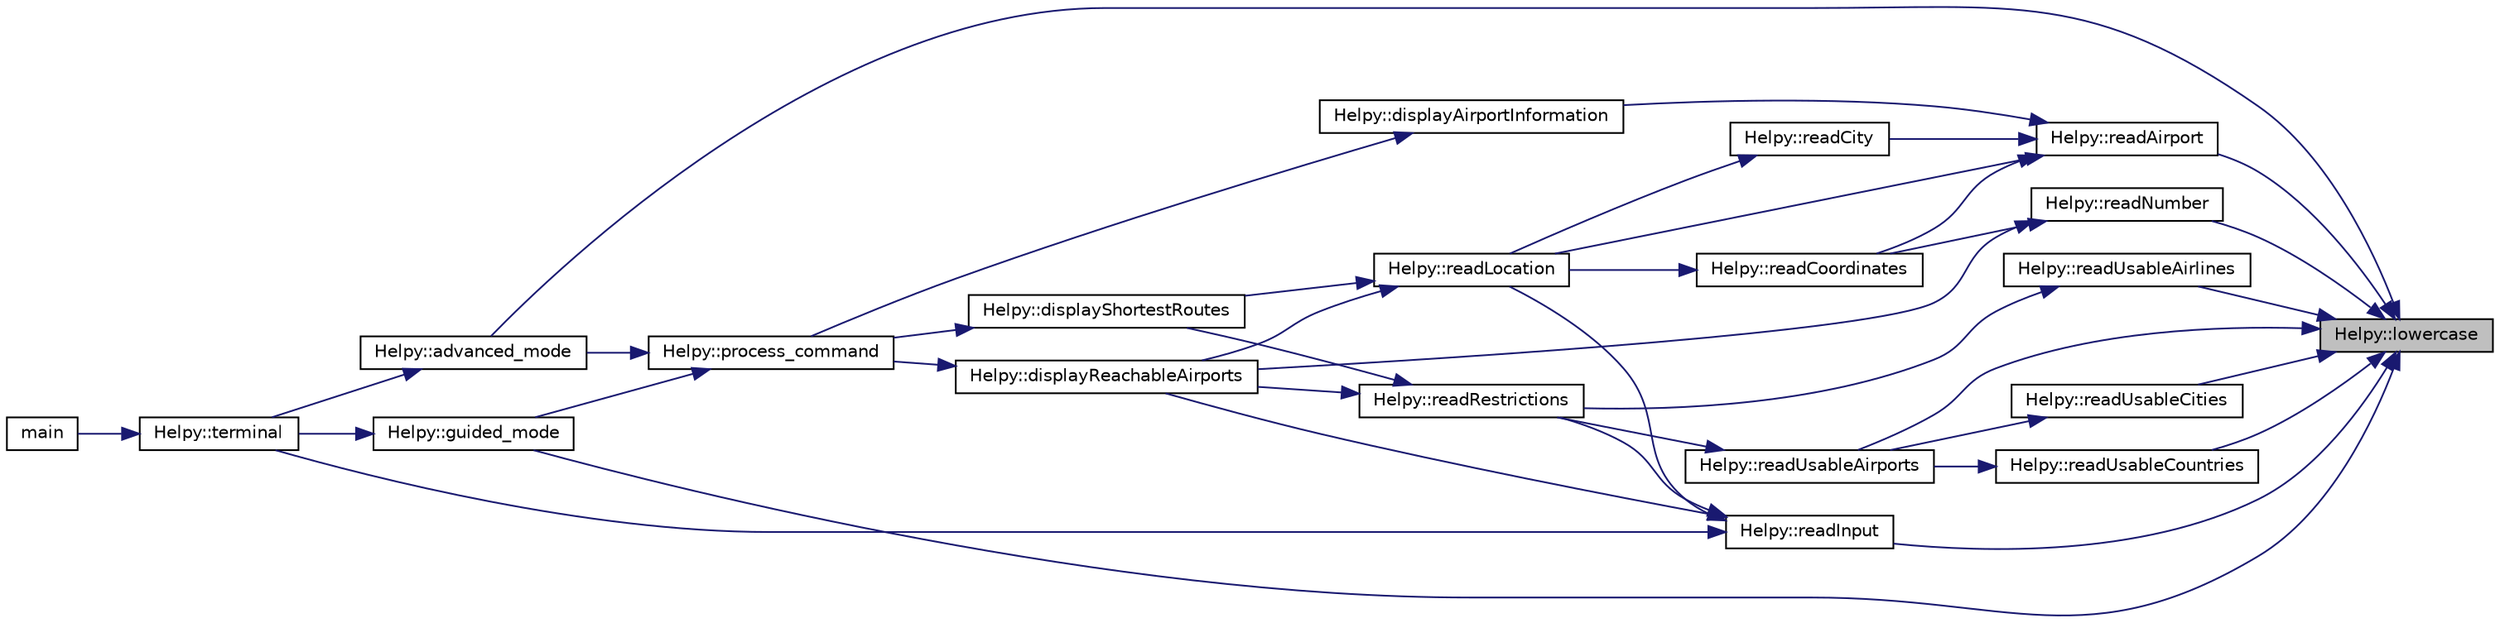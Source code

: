 digraph "Helpy::lowercase"
{
 // LATEX_PDF_SIZE
  edge [fontname="Helvetica",fontsize="10",labelfontname="Helvetica",labelfontsize="10"];
  node [fontname="Helvetica",fontsize="10",shape=record];
  rankdir="RL";
  Node1 [label="Helpy::lowercase",height=0.2,width=0.4,color="black", fillcolor="grey75", style="filled", fontcolor="black",tooltip="turns all the characters of a string into lowercase or uppercase @complexity O(n)"];
  Node1 -> Node2 [dir="back",color="midnightblue",fontsize="10",style="solid"];
  Node2 [label="Helpy::advanced_mode",height=0.2,width=0.4,color="black", fillcolor="white", style="filled",URL="$classHelpy.html#a8fa3cfb126e6423475a34637b50d8334",tooltip="executes the advanced mode of the UI @complexity O(1)"];
  Node2 -> Node3 [dir="back",color="midnightblue",fontsize="10",style="solid"];
  Node3 [label="Helpy::terminal",height=0.2,width=0.4,color="black", fillcolor="white", style="filled",URL="$classHelpy.html#aaa754efec4177b0c763859b5847d10d3",tooltip="allows the user to choose the mode of the UI @complexity O(n^2)"];
  Node3 -> Node4 [dir="back",color="midnightblue",fontsize="10",style="solid"];
  Node4 [label="main",height=0.2,width=0.4,color="black", fillcolor="white", style="filled",URL="$main_8cpp.html#ae66f6b31b5ad750f1fe042a706a4e3d4",tooltip=" "];
  Node1 -> Node5 [dir="back",color="midnightblue",fontsize="10",style="solid"];
  Node5 [label="Helpy::guided_mode",height=0.2,width=0.4,color="black", fillcolor="white", style="filled",URL="$classHelpy.html#af5932f8789f41f033f894cd659aff329",tooltip="executes the guided mode of the UI @complexity O(1)"];
  Node5 -> Node3 [dir="back",color="midnightblue",fontsize="10",style="solid"];
  Node1 -> Node6 [dir="back",color="midnightblue",fontsize="10",style="solid"];
  Node6 [label="Helpy::readAirport",height=0.2,width=0.4,color="black", fillcolor="white", style="filled",URL="$classHelpy.html#a07cfd0c52c5be6cea63f5c39161ddaea",tooltip="reads the code/name of an airport from the console @complexity O(n)"];
  Node6 -> Node7 [dir="back",color="midnightblue",fontsize="10",style="solid"];
  Node7 [label="Helpy::displayAirportInformation",height=0.2,width=0.4,color="black", fillcolor="white", style="filled",URL="$classHelpy.html#aa0039898fad6ba25654635123abe404b",tooltip="displays all the flights you can take on a given Airport, as well as the Airlines that make said flig..."];
  Node7 -> Node8 [dir="back",color="midnightblue",fontsize="10",style="solid"];
  Node8 [label="Helpy::process_command",height=0.2,width=0.4,color="black", fillcolor="white", style="filled",URL="$classHelpy.html#ac18c8353d0a7f41c9363433f826988fe",tooltip="processes the commands that were inputted @complexity O(n^2 * log(n))"];
  Node8 -> Node2 [dir="back",color="midnightblue",fontsize="10",style="solid"];
  Node8 -> Node5 [dir="back",color="midnightblue",fontsize="10",style="solid"];
  Node6 -> Node9 [dir="back",color="midnightblue",fontsize="10",style="solid"];
  Node9 [label="Helpy::readCity",height=0.2,width=0.4,color="black", fillcolor="white", style="filled",URL="$classHelpy.html#a66f9885e46902bff5cf52aa44fc4ea77",tooltip="reads the name of a city/country from the console @complexity O(n^2)"];
  Node9 -> Node10 [dir="back",color="midnightblue",fontsize="10",style="solid"];
  Node10 [label="Helpy::readLocation",height=0.2,width=0.4,color="black", fillcolor="white", style="filled",URL="$classHelpy.html#a4423bd1450df0994030a055598d6bd16",tooltip="reads a location based on an airport OR a city OR a country OR coordinates @complexity O(n^2)"];
  Node10 -> Node11 [dir="back",color="midnightblue",fontsize="10",style="solid"];
  Node11 [label="Helpy::displayReachableAirports",height=0.2,width=0.4,color="black", fillcolor="white", style="filled",URL="$classHelpy.html#a7052e9a5e346e41892c26da08cf9c06e",tooltip="displays all the Airports you can reach from a starting point, given either a number of flights or a ..."];
  Node11 -> Node8 [dir="back",color="midnightblue",fontsize="10",style="solid"];
  Node10 -> Node12 [dir="back",color="midnightblue",fontsize="10",style="solid"];
  Node12 [label="Helpy::displayShortestRoutes",height=0.2,width=0.4,color="black", fillcolor="white", style="filled",URL="$classHelpy.html#a55726343e5f6dac4150ca434cd445e70",tooltip="displays the shortest routes you can take from an Airport to another @complexity O(n^2 + |V| + |E|)"];
  Node12 -> Node8 [dir="back",color="midnightblue",fontsize="10",style="solid"];
  Node6 -> Node13 [dir="back",color="midnightblue",fontsize="10",style="solid"];
  Node13 [label="Helpy::readCoordinates",height=0.2,width=0.4,color="black", fillcolor="white", style="filled",URL="$classHelpy.html#af162325450bc145f1936f2d926afe45c",tooltip="reads coordinates from the console and displays the airports nearest that location @complexity O(n^2)"];
  Node13 -> Node10 [dir="back",color="midnightblue",fontsize="10",style="solid"];
  Node6 -> Node10 [dir="back",color="midnightblue",fontsize="10",style="solid"];
  Node1 -> Node14 [dir="back",color="midnightblue",fontsize="10",style="solid"];
  Node14 [label="Helpy::readInput",height=0.2,width=0.4,color="black", fillcolor="white", style="filled",URL="$classHelpy.html#aebbc6852064a21221d3fb054e97aaec3",tooltip="reads a line of user input @complexity O(n^2)"];
  Node14 -> Node11 [dir="back",color="midnightblue",fontsize="10",style="solid"];
  Node14 -> Node10 [dir="back",color="midnightblue",fontsize="10",style="solid"];
  Node14 -> Node15 [dir="back",color="midnightblue",fontsize="10",style="solid"];
  Node15 [label="Helpy::readRestrictions",height=0.2,width=0.4,color="black", fillcolor="white", style="filled",URL="$classHelpy.html#a00ddd92a095c970241a1ae73a195608f",tooltip="reads the Airlines and the Airports the user would like to use @complexity O(n^2)"];
  Node15 -> Node11 [dir="back",color="midnightblue",fontsize="10",style="solid"];
  Node15 -> Node12 [dir="back",color="midnightblue",fontsize="10",style="solid"];
  Node14 -> Node3 [dir="back",color="midnightblue",fontsize="10",style="solid"];
  Node1 -> Node16 [dir="back",color="midnightblue",fontsize="10",style="solid"];
  Node16 [label="Helpy::readNumber",height=0.2,width=0.4,color="black", fillcolor="white", style="filled",URL="$classHelpy.html#ab7d64ab16c804e5e5ecaa87246bc82a6",tooltip="reads a number from the console @complexity O(n^2)"];
  Node16 -> Node11 [dir="back",color="midnightblue",fontsize="10",style="solid"];
  Node16 -> Node13 [dir="back",color="midnightblue",fontsize="10",style="solid"];
  Node1 -> Node17 [dir="back",color="midnightblue",fontsize="10",style="solid"];
  Node17 [label="Helpy::readUsableAirlines",height=0.2,width=0.4,color="black", fillcolor="white", style="filled",URL="$classHelpy.html#ac96f8c02e2d55ed557a221b879d57d43",tooltip="reads from the console the selection of airlines to use @complexity O(n)"];
  Node17 -> Node15 [dir="back",color="midnightblue",fontsize="10",style="solid"];
  Node1 -> Node18 [dir="back",color="midnightblue",fontsize="10",style="solid"];
  Node18 [label="Helpy::readUsableAirports",height=0.2,width=0.4,color="black", fillcolor="white", style="filled",URL="$classHelpy.html#a50f67ed10ca5d7255237c81b5098924a",tooltip="reads the airports that the user wants to use @complexity O(n^2)"];
  Node18 -> Node15 [dir="back",color="midnightblue",fontsize="10",style="solid"];
  Node1 -> Node19 [dir="back",color="midnightblue",fontsize="10",style="solid"];
  Node19 [label="Helpy::readUsableCities",height=0.2,width=0.4,color="black", fillcolor="white", style="filled",URL="$classHelpy.html#a6101fe619f9ad4a830253790e6c70d0c",tooltip="reads from the console the selection of cities to consider @complexity O(n^2)"];
  Node19 -> Node18 [dir="back",color="midnightblue",fontsize="10",style="solid"];
  Node1 -> Node20 [dir="back",color="midnightblue",fontsize="10",style="solid"];
  Node20 [label="Helpy::readUsableCountries",height=0.2,width=0.4,color="black", fillcolor="white", style="filled",URL="$classHelpy.html#a4cfecf6a7a1a86dabca06048a7c49274",tooltip="reads from the console the selection of countries to consider @complexity O(n^2)"];
  Node20 -> Node18 [dir="back",color="midnightblue",fontsize="10",style="solid"];
}
